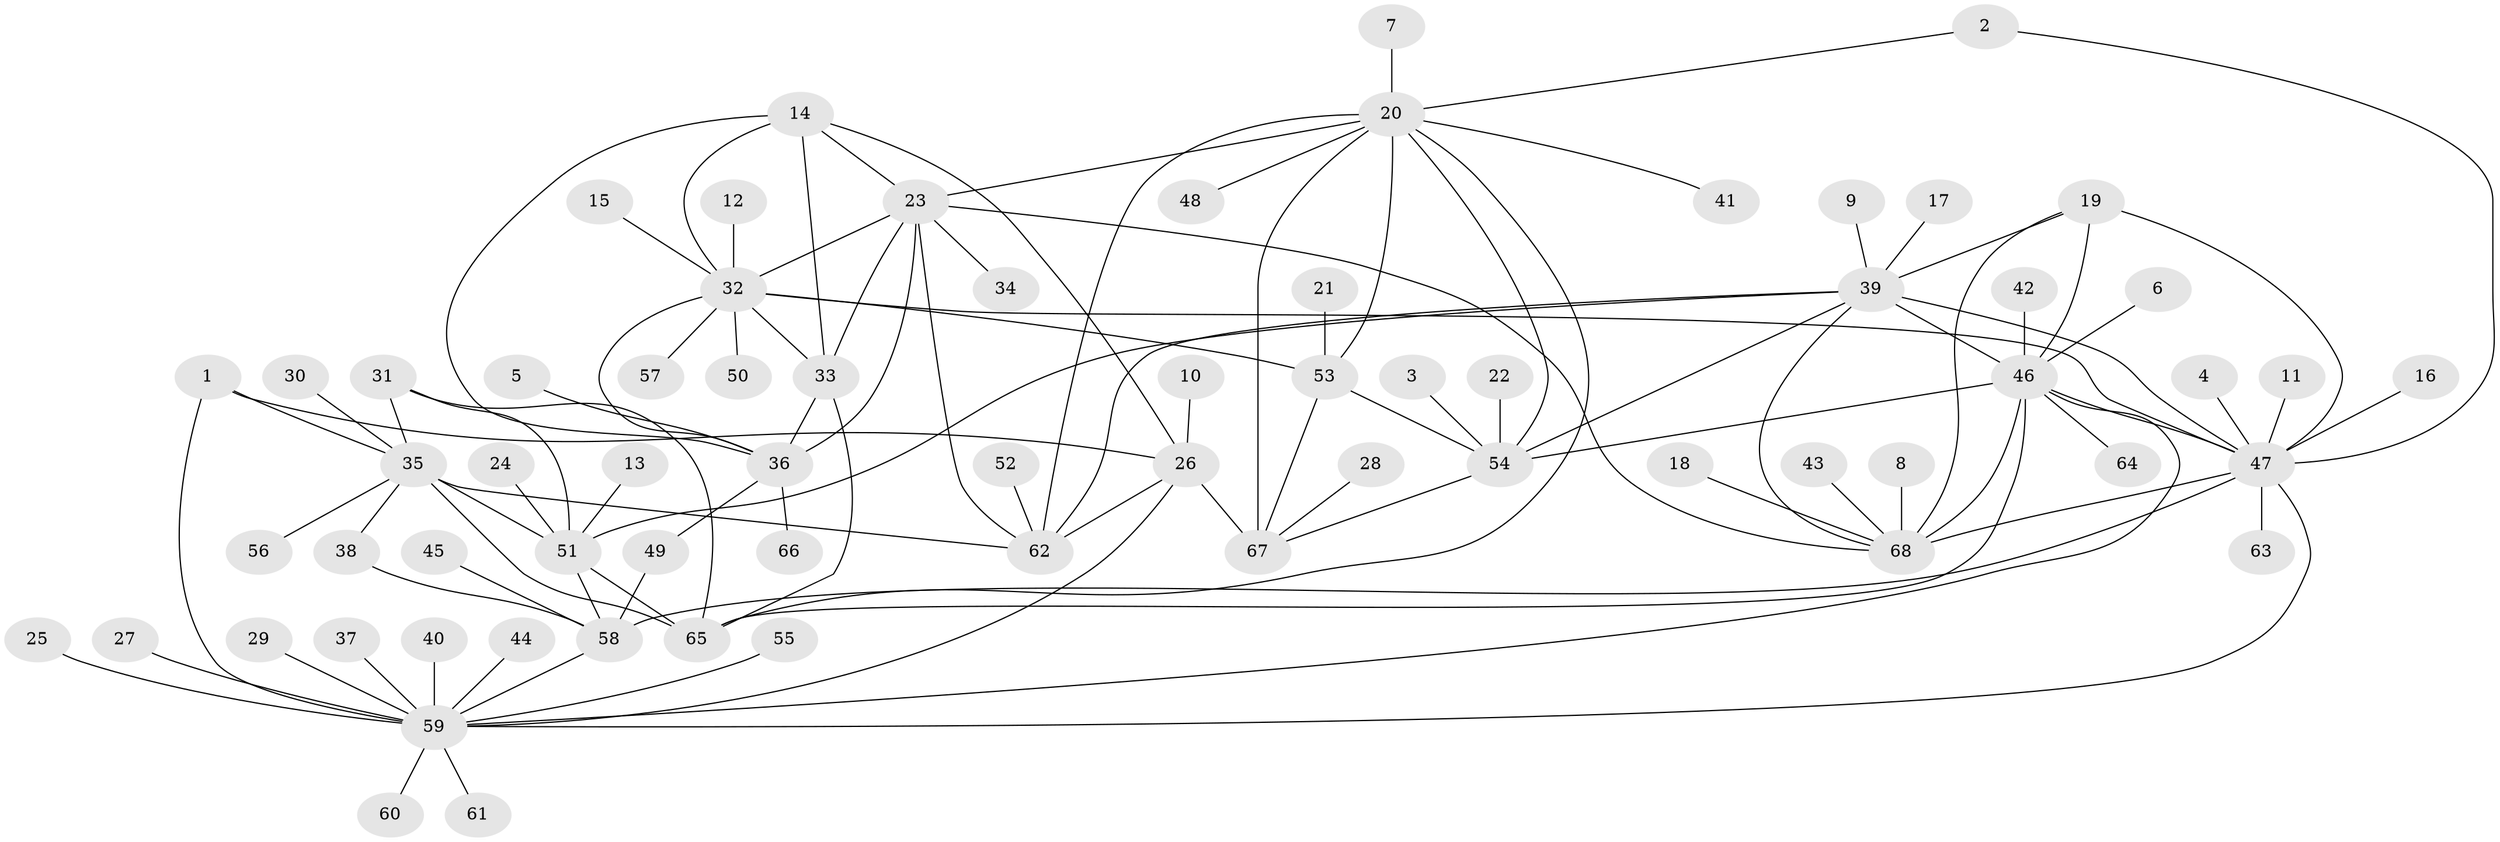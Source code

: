 // original degree distribution, {9: 0.015037593984962405, 11: 0.03759398496240601, 6: 0.045112781954887216, 7: 0.045112781954887216, 8: 0.03007518796992481, 19: 0.007518796992481203, 5: 0.022556390977443608, 12: 0.015037593984962405, 10: 0.015037593984962405, 14: 0.007518796992481203, 2: 0.21052631578947367, 1: 0.5338345864661654, 3: 0.015037593984962405}
// Generated by graph-tools (version 1.1) at 2025/50/03/09/25 03:50:43]
// undirected, 68 vertices, 106 edges
graph export_dot {
graph [start="1"]
  node [color=gray90,style=filled];
  1;
  2;
  3;
  4;
  5;
  6;
  7;
  8;
  9;
  10;
  11;
  12;
  13;
  14;
  15;
  16;
  17;
  18;
  19;
  20;
  21;
  22;
  23;
  24;
  25;
  26;
  27;
  28;
  29;
  30;
  31;
  32;
  33;
  34;
  35;
  36;
  37;
  38;
  39;
  40;
  41;
  42;
  43;
  44;
  45;
  46;
  47;
  48;
  49;
  50;
  51;
  52;
  53;
  54;
  55;
  56;
  57;
  58;
  59;
  60;
  61;
  62;
  63;
  64;
  65;
  66;
  67;
  68;
  1 -- 26 [weight=6.0];
  1 -- 35 [weight=1.0];
  1 -- 59 [weight=3.0];
  2 -- 20 [weight=1.0];
  2 -- 47 [weight=1.0];
  3 -- 54 [weight=1.0];
  4 -- 47 [weight=1.0];
  5 -- 36 [weight=1.0];
  6 -- 46 [weight=1.0];
  7 -- 20 [weight=1.0];
  8 -- 68 [weight=1.0];
  9 -- 39 [weight=1.0];
  10 -- 26 [weight=1.0];
  11 -- 47 [weight=1.0];
  12 -- 32 [weight=1.0];
  13 -- 51 [weight=1.0];
  14 -- 23 [weight=2.0];
  14 -- 26 [weight=1.0];
  14 -- 32 [weight=2.0];
  14 -- 33 [weight=2.0];
  14 -- 36 [weight=2.0];
  15 -- 32 [weight=1.0];
  16 -- 47 [weight=1.0];
  17 -- 39 [weight=1.0];
  18 -- 68 [weight=1.0];
  19 -- 39 [weight=1.0];
  19 -- 46 [weight=1.0];
  19 -- 47 [weight=2.0];
  19 -- 68 [weight=1.0];
  20 -- 23 [weight=2.0];
  20 -- 41 [weight=1.0];
  20 -- 48 [weight=1.0];
  20 -- 53 [weight=3.0];
  20 -- 54 [weight=3.0];
  20 -- 62 [weight=1.0];
  20 -- 65 [weight=1.0];
  20 -- 67 [weight=3.0];
  21 -- 53 [weight=1.0];
  22 -- 54 [weight=1.0];
  23 -- 32 [weight=1.0];
  23 -- 33 [weight=1.0];
  23 -- 34 [weight=1.0];
  23 -- 36 [weight=1.0];
  23 -- 62 [weight=1.0];
  23 -- 68 [weight=1.0];
  24 -- 51 [weight=1.0];
  25 -- 59 [weight=1.0];
  26 -- 59 [weight=2.0];
  26 -- 62 [weight=1.0];
  26 -- 67 [weight=2.0];
  27 -- 59 [weight=1.0];
  28 -- 67 [weight=1.0];
  29 -- 59 [weight=1.0];
  30 -- 35 [weight=1.0];
  31 -- 35 [weight=2.0];
  31 -- 51 [weight=1.0];
  31 -- 65 [weight=2.0];
  32 -- 33 [weight=1.0];
  32 -- 36 [weight=1.0];
  32 -- 47 [weight=1.0];
  32 -- 50 [weight=1.0];
  32 -- 53 [weight=1.0];
  32 -- 57 [weight=1.0];
  33 -- 36 [weight=1.0];
  33 -- 65 [weight=1.0];
  35 -- 38 [weight=1.0];
  35 -- 51 [weight=2.0];
  35 -- 56 [weight=1.0];
  35 -- 62 [weight=1.0];
  35 -- 65 [weight=4.0];
  36 -- 49 [weight=1.0];
  36 -- 66 [weight=1.0];
  37 -- 59 [weight=1.0];
  38 -- 58 [weight=1.0];
  39 -- 46 [weight=1.0];
  39 -- 47 [weight=2.0];
  39 -- 51 [weight=1.0];
  39 -- 54 [weight=1.0];
  39 -- 62 [weight=1.0];
  39 -- 68 [weight=1.0];
  40 -- 59 [weight=1.0];
  42 -- 46 [weight=1.0];
  43 -- 68 [weight=1.0];
  44 -- 59 [weight=1.0];
  45 -- 58 [weight=1.0];
  46 -- 47 [weight=2.0];
  46 -- 54 [weight=1.0];
  46 -- 59 [weight=1.0];
  46 -- 64 [weight=1.0];
  46 -- 65 [weight=1.0];
  46 -- 68 [weight=1.0];
  47 -- 58 [weight=1.0];
  47 -- 59 [weight=1.0];
  47 -- 63 [weight=1.0];
  47 -- 68 [weight=2.0];
  49 -- 58 [weight=1.0];
  51 -- 58 [weight=1.0];
  51 -- 65 [weight=2.0];
  52 -- 62 [weight=1.0];
  53 -- 54 [weight=1.0];
  53 -- 67 [weight=1.0];
  54 -- 67 [weight=1.0];
  55 -- 59 [weight=1.0];
  58 -- 59 [weight=1.0];
  59 -- 60 [weight=1.0];
  59 -- 61 [weight=1.0];
}
